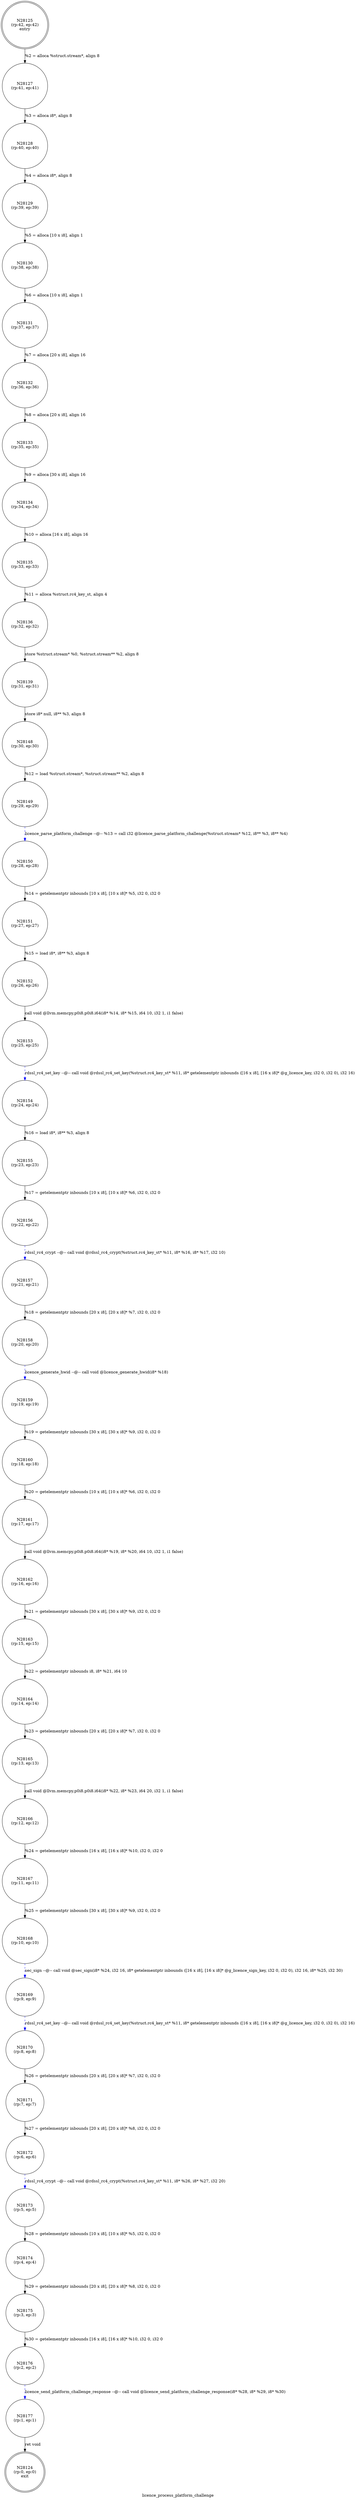 digraph licence_process_platform_challenge {
label="licence_process_platform_challenge"
28124 [label="N28124\n(rp:0, ep:0)\nexit", shape="doublecircle"]
28125 [label="N28125\n(rp:42, ep:42)\nentry", shape="doublecircle"]
28125 -> 28127 [label="%2 = alloca %struct.stream*, align 8"]
28127 [label="N28127\n(rp:41, ep:41)", shape="circle"]
28127 -> 28128 [label="%3 = alloca i8*, align 8"]
28128 [label="N28128\n(rp:40, ep:40)", shape="circle"]
28128 -> 28129 [label="%4 = alloca i8*, align 8"]
28129 [label="N28129\n(rp:39, ep:39)", shape="circle"]
28129 -> 28130 [label="%5 = alloca [10 x i8], align 1"]
28130 [label="N28130\n(rp:38, ep:38)", shape="circle"]
28130 -> 28131 [label="%6 = alloca [10 x i8], align 1"]
28131 [label="N28131\n(rp:37, ep:37)", shape="circle"]
28131 -> 28132 [label="%7 = alloca [20 x i8], align 16"]
28132 [label="N28132\n(rp:36, ep:36)", shape="circle"]
28132 -> 28133 [label="%8 = alloca [20 x i8], align 16"]
28133 [label="N28133\n(rp:35, ep:35)", shape="circle"]
28133 -> 28134 [label="%9 = alloca [30 x i8], align 16"]
28134 [label="N28134\n(rp:34, ep:34)", shape="circle"]
28134 -> 28135 [label="%10 = alloca [16 x i8], align 16"]
28135 [label="N28135\n(rp:33, ep:33)", shape="circle"]
28135 -> 28136 [label="%11 = alloca %struct.rc4_key_st, align 4"]
28136 [label="N28136\n(rp:32, ep:32)", shape="circle"]
28136 -> 28139 [label="store %struct.stream* %0, %struct.stream** %2, align 8"]
28139 [label="N28139\n(rp:31, ep:31)", shape="circle"]
28139 -> 28148 [label="store i8* null, i8** %3, align 8"]
28148 [label="N28148\n(rp:30, ep:30)", shape="circle"]
28148 -> 28149 [label="%12 = load %struct.stream*, %struct.stream** %2, align 8"]
28149 [label="N28149\n(rp:29, ep:29)", shape="circle"]
28149 -> 28150 [label="licence_parse_platform_challenge --@-- %13 = call i32 @licence_parse_platform_challenge(%struct.stream* %12, i8** %3, i8** %4)", style="dashed", color="blue"]
28150 [label="N28150\n(rp:28, ep:28)", shape="circle"]
28150 -> 28151 [label="%14 = getelementptr inbounds [10 x i8], [10 x i8]* %5, i32 0, i32 0"]
28151 [label="N28151\n(rp:27, ep:27)", shape="circle"]
28151 -> 28152 [label="%15 = load i8*, i8** %3, align 8"]
28152 [label="N28152\n(rp:26, ep:26)", shape="circle"]
28152 -> 28153 [label="call void @llvm.memcpy.p0i8.p0i8.i64(i8* %14, i8* %15, i64 10, i32 1, i1 false)"]
28153 [label="N28153\n(rp:25, ep:25)", shape="circle"]
28153 -> 28154 [label="rdssl_rc4_set_key --@-- call void @rdssl_rc4_set_key(%struct.rc4_key_st* %11, i8* getelementptr inbounds ([16 x i8], [16 x i8]* @g_licence_key, i32 0, i32 0), i32 16)", style="dashed", color="blue"]
28154 [label="N28154\n(rp:24, ep:24)", shape="circle"]
28154 -> 28155 [label="%16 = load i8*, i8** %3, align 8"]
28155 [label="N28155\n(rp:23, ep:23)", shape="circle"]
28155 -> 28156 [label="%17 = getelementptr inbounds [10 x i8], [10 x i8]* %6, i32 0, i32 0"]
28156 [label="N28156\n(rp:22, ep:22)", shape="circle"]
28156 -> 28157 [label="rdssl_rc4_crypt --@-- call void @rdssl_rc4_crypt(%struct.rc4_key_st* %11, i8* %16, i8* %17, i32 10)", style="dashed", color="blue"]
28157 [label="N28157\n(rp:21, ep:21)", shape="circle"]
28157 -> 28158 [label="%18 = getelementptr inbounds [20 x i8], [20 x i8]* %7, i32 0, i32 0"]
28158 [label="N28158\n(rp:20, ep:20)", shape="circle"]
28158 -> 28159 [label="licence_generate_hwid --@-- call void @licence_generate_hwid(i8* %18)", style="dashed", color="blue"]
28159 [label="N28159\n(rp:19, ep:19)", shape="circle"]
28159 -> 28160 [label="%19 = getelementptr inbounds [30 x i8], [30 x i8]* %9, i32 0, i32 0"]
28160 [label="N28160\n(rp:18, ep:18)", shape="circle"]
28160 -> 28161 [label="%20 = getelementptr inbounds [10 x i8], [10 x i8]* %6, i32 0, i32 0"]
28161 [label="N28161\n(rp:17, ep:17)", shape="circle"]
28161 -> 28162 [label="call void @llvm.memcpy.p0i8.p0i8.i64(i8* %19, i8* %20, i64 10, i32 1, i1 false)"]
28162 [label="N28162\n(rp:16, ep:16)", shape="circle"]
28162 -> 28163 [label="%21 = getelementptr inbounds [30 x i8], [30 x i8]* %9, i32 0, i32 0"]
28163 [label="N28163\n(rp:15, ep:15)", shape="circle"]
28163 -> 28164 [label="%22 = getelementptr inbounds i8, i8* %21, i64 10"]
28164 [label="N28164\n(rp:14, ep:14)", shape="circle"]
28164 -> 28165 [label="%23 = getelementptr inbounds [20 x i8], [20 x i8]* %7, i32 0, i32 0"]
28165 [label="N28165\n(rp:13, ep:13)", shape="circle"]
28165 -> 28166 [label="call void @llvm.memcpy.p0i8.p0i8.i64(i8* %22, i8* %23, i64 20, i32 1, i1 false)"]
28166 [label="N28166\n(rp:12, ep:12)", shape="circle"]
28166 -> 28167 [label="%24 = getelementptr inbounds [16 x i8], [16 x i8]* %10, i32 0, i32 0"]
28167 [label="N28167\n(rp:11, ep:11)", shape="circle"]
28167 -> 28168 [label="%25 = getelementptr inbounds [30 x i8], [30 x i8]* %9, i32 0, i32 0"]
28168 [label="N28168\n(rp:10, ep:10)", shape="circle"]
28168 -> 28169 [label="sec_sign --@-- call void @sec_sign(i8* %24, i32 16, i8* getelementptr inbounds ([16 x i8], [16 x i8]* @g_licence_sign_key, i32 0, i32 0), i32 16, i8* %25, i32 30)", style="dashed", color="blue"]
28169 [label="N28169\n(rp:9, ep:9)", shape="circle"]
28169 -> 28170 [label="rdssl_rc4_set_key --@-- call void @rdssl_rc4_set_key(%struct.rc4_key_st* %11, i8* getelementptr inbounds ([16 x i8], [16 x i8]* @g_licence_key, i32 0, i32 0), i32 16)", style="dashed", color="blue"]
28170 [label="N28170\n(rp:8, ep:8)", shape="circle"]
28170 -> 28171 [label="%26 = getelementptr inbounds [20 x i8], [20 x i8]* %7, i32 0, i32 0"]
28171 [label="N28171\n(rp:7, ep:7)", shape="circle"]
28171 -> 28172 [label="%27 = getelementptr inbounds [20 x i8], [20 x i8]* %8, i32 0, i32 0"]
28172 [label="N28172\n(rp:6, ep:6)", shape="circle"]
28172 -> 28173 [label="rdssl_rc4_crypt --@-- call void @rdssl_rc4_crypt(%struct.rc4_key_st* %11, i8* %26, i8* %27, i32 20)", style="dashed", color="blue"]
28173 [label="N28173\n(rp:5, ep:5)", shape="circle"]
28173 -> 28174 [label="%28 = getelementptr inbounds [10 x i8], [10 x i8]* %5, i32 0, i32 0"]
28174 [label="N28174\n(rp:4, ep:4)", shape="circle"]
28174 -> 28175 [label="%29 = getelementptr inbounds [20 x i8], [20 x i8]* %8, i32 0, i32 0"]
28175 [label="N28175\n(rp:3, ep:3)", shape="circle"]
28175 -> 28176 [label="%30 = getelementptr inbounds [16 x i8], [16 x i8]* %10, i32 0, i32 0"]
28176 [label="N28176\n(rp:2, ep:2)", shape="circle"]
28176 -> 28177 [label="licence_send_platform_challenge_response --@-- call void @licence_send_platform_challenge_response(i8* %28, i8* %29, i8* %30)", style="dashed", color="blue"]
28177 [label="N28177\n(rp:1, ep:1)", shape="circle"]
28177 -> 28124 [label="ret void"]
}
